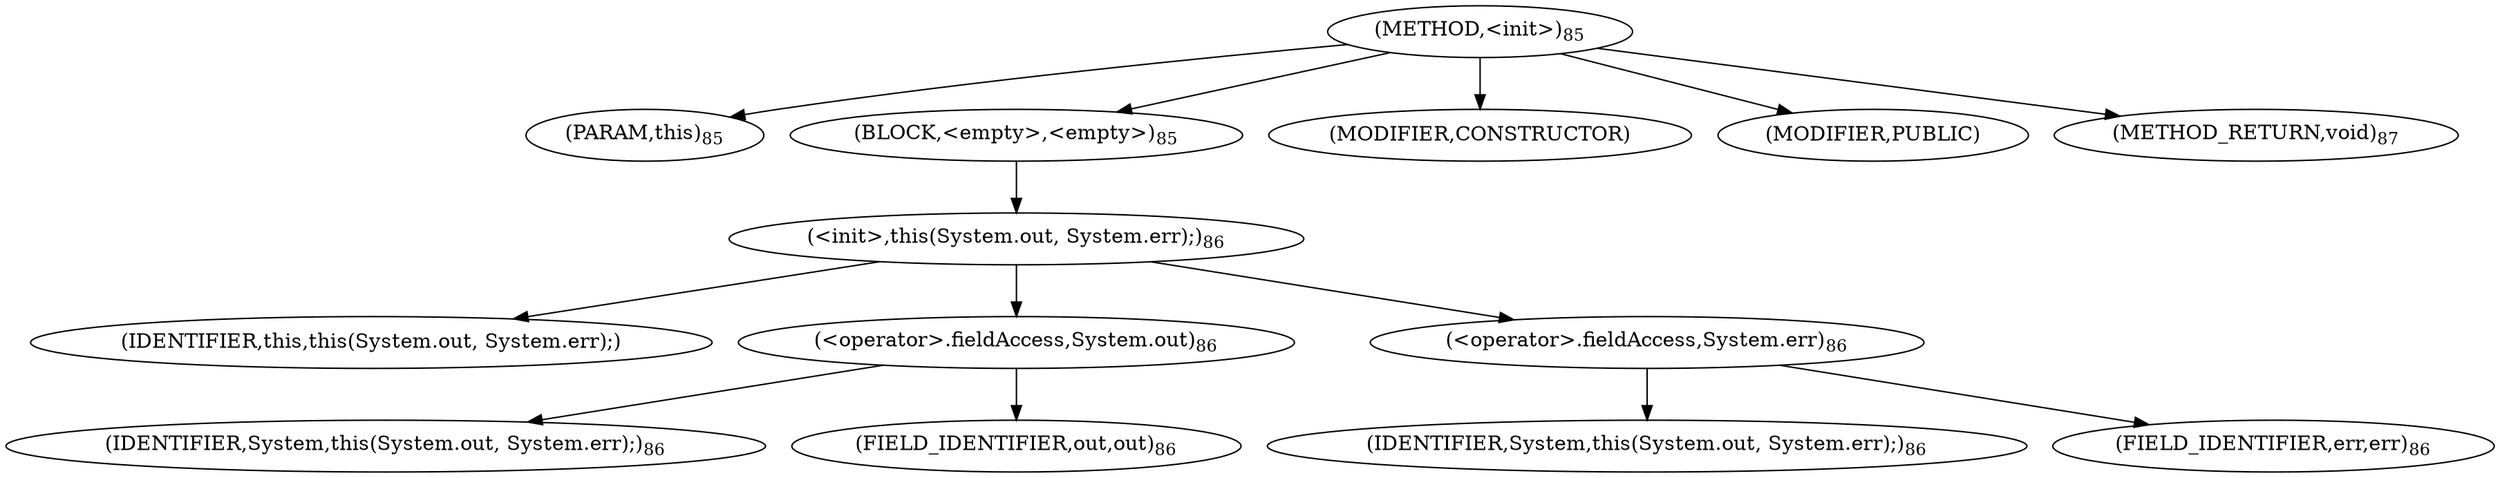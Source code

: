 digraph "&lt;init&gt;" {  
"75" [label = <(METHOD,&lt;init&gt;)<SUB>85</SUB>> ]
"9" [label = <(PARAM,this)<SUB>85</SUB>> ]
"76" [label = <(BLOCK,&lt;empty&gt;,&lt;empty&gt;)<SUB>85</SUB>> ]
"77" [label = <(&lt;init&gt;,this(System.out, System.err);)<SUB>86</SUB>> ]
"8" [label = <(IDENTIFIER,this,this(System.out, System.err);)> ]
"78" [label = <(&lt;operator&gt;.fieldAccess,System.out)<SUB>86</SUB>> ]
"79" [label = <(IDENTIFIER,System,this(System.out, System.err);)<SUB>86</SUB>> ]
"80" [label = <(FIELD_IDENTIFIER,out,out)<SUB>86</SUB>> ]
"81" [label = <(&lt;operator&gt;.fieldAccess,System.err)<SUB>86</SUB>> ]
"82" [label = <(IDENTIFIER,System,this(System.out, System.err);)<SUB>86</SUB>> ]
"83" [label = <(FIELD_IDENTIFIER,err,err)<SUB>86</SUB>> ]
"84" [label = <(MODIFIER,CONSTRUCTOR)> ]
"85" [label = <(MODIFIER,PUBLIC)> ]
"86" [label = <(METHOD_RETURN,void)<SUB>87</SUB>> ]
  "75" -> "9" 
  "75" -> "76" 
  "75" -> "84" 
  "75" -> "85" 
  "75" -> "86" 
  "76" -> "77" 
  "77" -> "8" 
  "77" -> "78" 
  "77" -> "81" 
  "78" -> "79" 
  "78" -> "80" 
  "81" -> "82" 
  "81" -> "83" 
}
